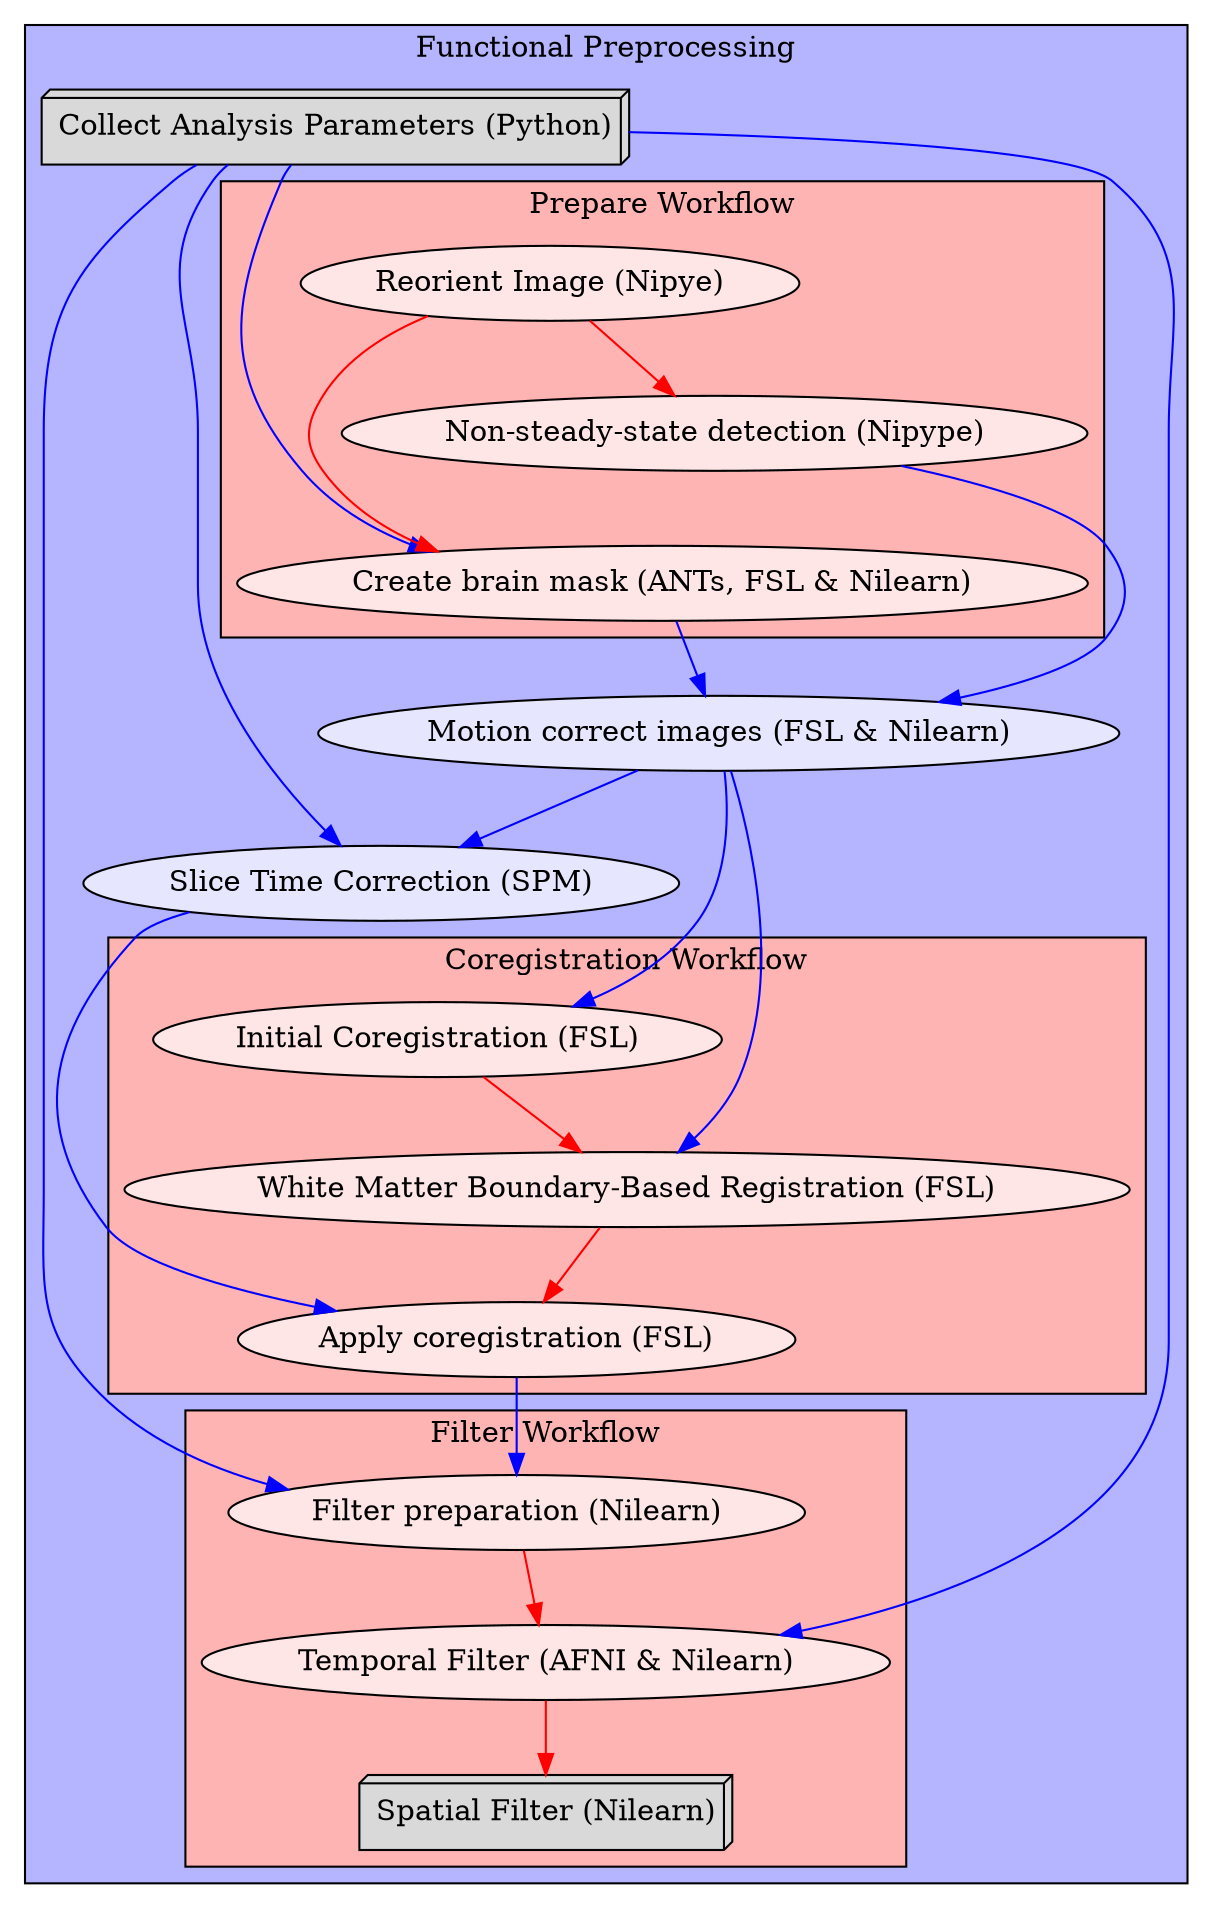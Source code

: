 digraph preproc_func{
  subgraph cluster_preproc_func {
      edge [color="#0000FF"];
      style=filled;
      fillcolor="#B4B4FF";
      label="Functional Preprocessing";
      motion_correction[label="Motion correct images (FSL & Nilearn)", style=filled, fillcolor="#E6E6FF"];
      slice_time[label="Slice Time Correction (SPM)", style=filled, fillcolor="#E6E6FF"];
      get_Param[label="Collect Analysis Parameters (Python)", shape=box3d,style=filled, color=black, colorscheme=greys7, fillcolor=2];
    subgraph cluster_prepareflow {
            edge [color="#FF0000"];
            style=filled;
            fillcolor="#FFB4B4";
            label="Prepare Workflow";
            prepareflow_reorient[label="Reorient Image (Nipye)", style=filled, fillcolor="#FFE6E6"];
            prepareflow_nss_detection[label="Non-steady-state detection (Nipype)", style=filled, fillcolor="#FFE6E6"];
            prepareflow_brain_extraction[label="Create brain mask (ANTs, FSL & Nilearn)", style=filled, fillcolor="#FFE6E6"];
            prepareflow_reorient -> prepareflow_nss_detection;
            prepareflow_reorient -> prepareflow_brain_extraction;
            prepareflow_nss_detection -> prepareflow_brain_extraction [color="#00000000"];
    }
    subgraph cluster_coregflow {
            edge [color="#FF0000"];
            style=filled;
            fillcolor="#FFB4B4";
            label="Coregistration Workflow";
            coregflow_coreg_pre[label="Initial Coregistration (FSL)", style=filled, fillcolor="#FFE6E6"];
            coregflow_coreg_bbr[label="White Matter Boundary-Based Registration (FSL)", style=filled, fillcolor="#FFE6E6"];
            coregflow_apply_coreg[label="Apply coregistration (FSL)", style=filled, fillcolor="#FFE6E6"];
            coregflow_coreg_pre -> coregflow_coreg_bbr;
            coregflow_coreg_bbr -> coregflow_apply_coreg;
    }
    subgraph cluster_filterflow {
            edge [color="#FF0000"];
            style=filled;
            fillcolor="#FFB4B4";
            label="Filter Workflow";
            filterflow_filter_preparation[label="Filter preparation (Nilearn)", style=filled, fillcolor="#FFE6E6"];
            filterflow_temporal_filter[label="Temporal Filter (AFNI & Nilearn)", style=filled, fillcolor="#FFE6E6"];
            filterflow_spatial_filter[label="Spatial Filter (Nilearn)", shape=box3d,style=filled, color=black, colorscheme=greys7, fillcolor=2];
            filterflow_filter_preparation -> filterflow_temporal_filter;
            filterflow_temporal_filter -> filterflow_spatial_filter;
    }
    prepareflow_brain_extraction -> motion_correction;
    prepareflow_nss_detection -> motion_correction;
    motion_correction -> slice_time;
    motion_correction -> coregflow_coreg_pre;
    motion_correction -> coregflow_coreg_bbr;
    slice_time -> coregflow_apply_coreg;
    slice_time -> coregflow_coreg_pre [color="#00000000"];
    coregflow_apply_coreg -> filterflow_filter_preparation;
    get_Param -> slice_time;
    get_Param -> filterflow_filter_preparation;
    get_Param -> filterflow_temporal_filter;
    get_Param -> prepareflow_brain_extraction;
    get_Param -> prepareflow_reorient [color="#00000000"];
  }
}
